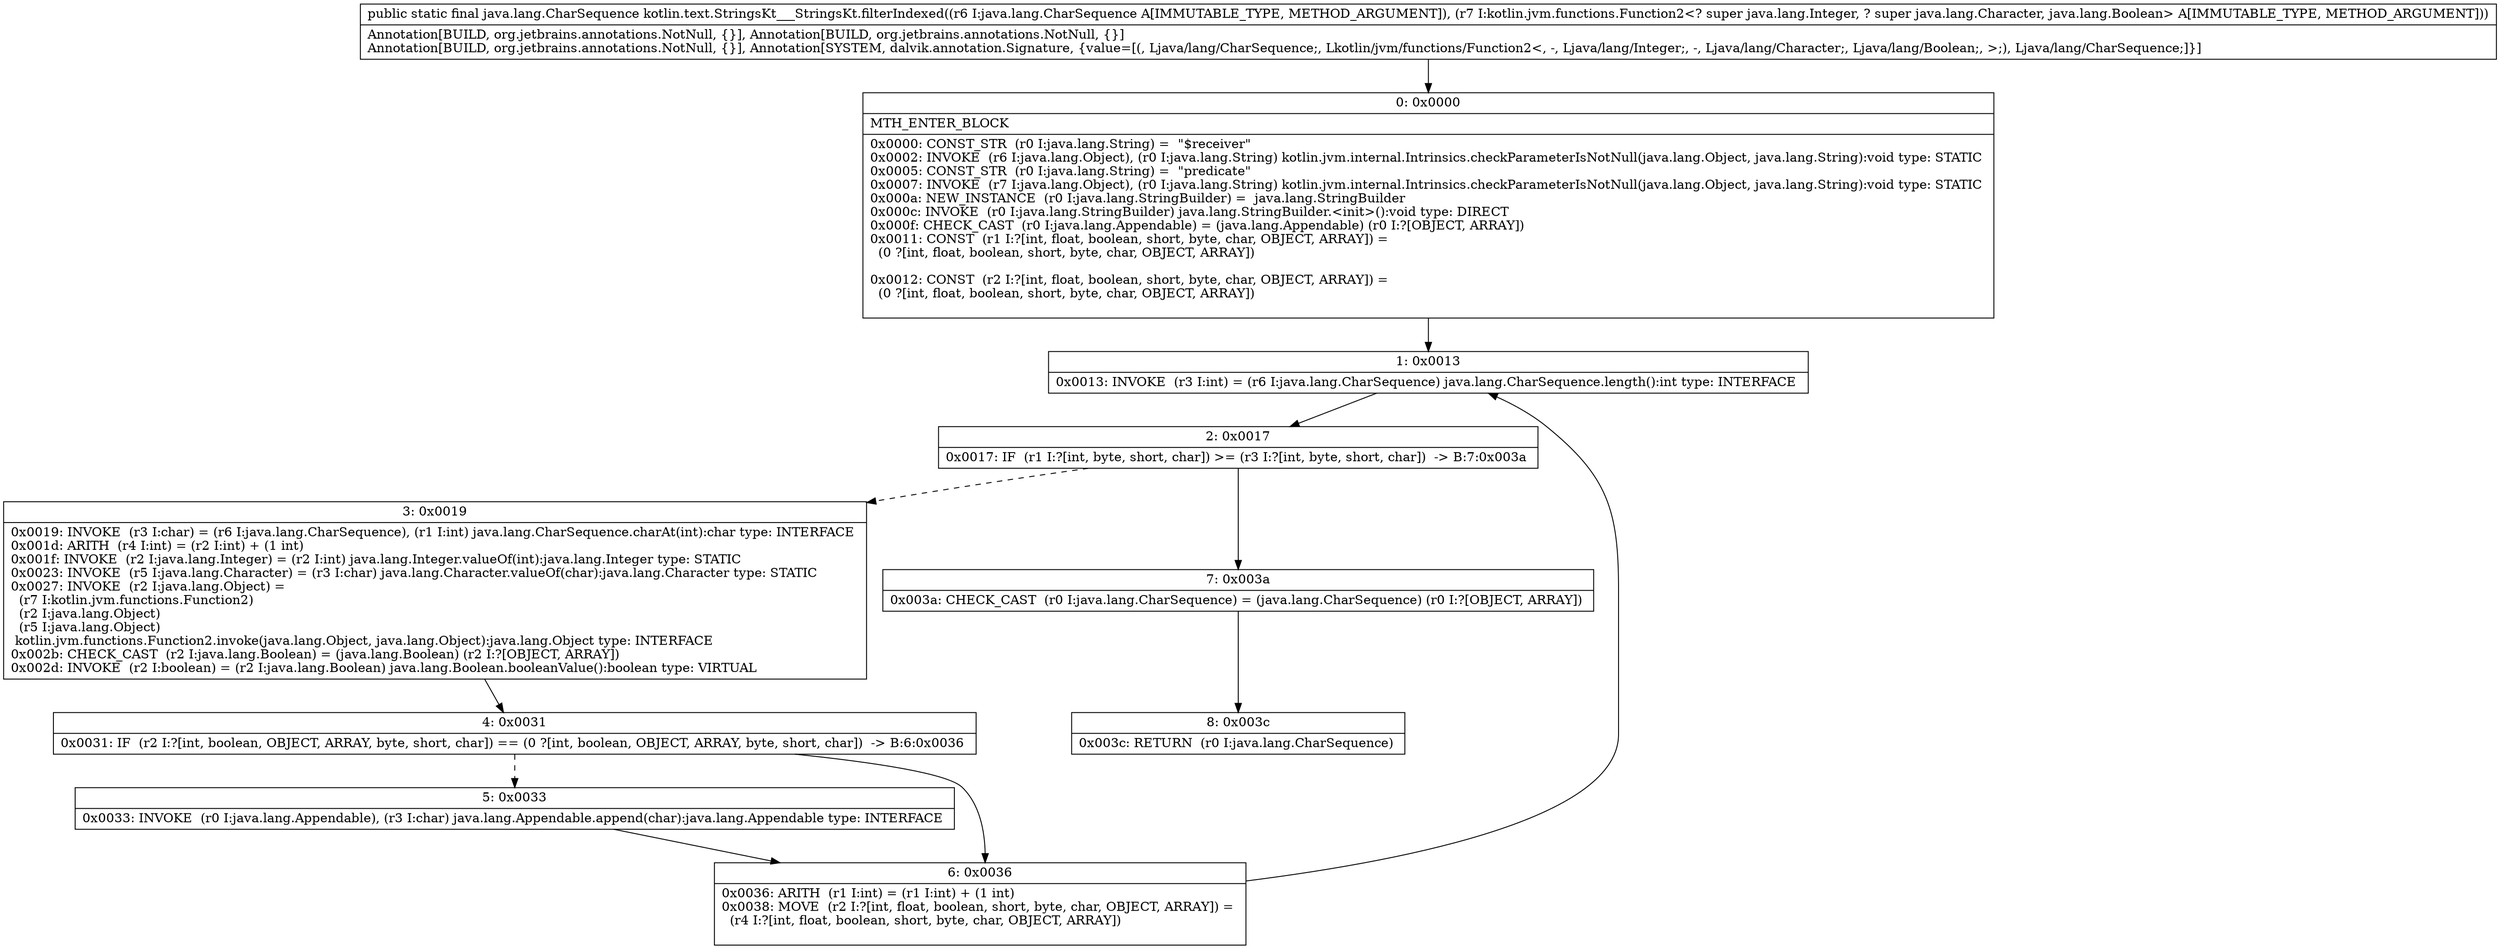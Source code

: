 digraph "CFG forkotlin.text.StringsKt___StringsKt.filterIndexed(Ljava\/lang\/CharSequence;Lkotlin\/jvm\/functions\/Function2;)Ljava\/lang\/CharSequence;" {
Node_0 [shape=record,label="{0\:\ 0x0000|MTH_ENTER_BLOCK\l|0x0000: CONST_STR  (r0 I:java.lang.String) =  \"$receiver\" \l0x0002: INVOKE  (r6 I:java.lang.Object), (r0 I:java.lang.String) kotlin.jvm.internal.Intrinsics.checkParameterIsNotNull(java.lang.Object, java.lang.String):void type: STATIC \l0x0005: CONST_STR  (r0 I:java.lang.String) =  \"predicate\" \l0x0007: INVOKE  (r7 I:java.lang.Object), (r0 I:java.lang.String) kotlin.jvm.internal.Intrinsics.checkParameterIsNotNull(java.lang.Object, java.lang.String):void type: STATIC \l0x000a: NEW_INSTANCE  (r0 I:java.lang.StringBuilder) =  java.lang.StringBuilder \l0x000c: INVOKE  (r0 I:java.lang.StringBuilder) java.lang.StringBuilder.\<init\>():void type: DIRECT \l0x000f: CHECK_CAST  (r0 I:java.lang.Appendable) = (java.lang.Appendable) (r0 I:?[OBJECT, ARRAY]) \l0x0011: CONST  (r1 I:?[int, float, boolean, short, byte, char, OBJECT, ARRAY]) = \l  (0 ?[int, float, boolean, short, byte, char, OBJECT, ARRAY])\l \l0x0012: CONST  (r2 I:?[int, float, boolean, short, byte, char, OBJECT, ARRAY]) = \l  (0 ?[int, float, boolean, short, byte, char, OBJECT, ARRAY])\l \l}"];
Node_1 [shape=record,label="{1\:\ 0x0013|0x0013: INVOKE  (r3 I:int) = (r6 I:java.lang.CharSequence) java.lang.CharSequence.length():int type: INTERFACE \l}"];
Node_2 [shape=record,label="{2\:\ 0x0017|0x0017: IF  (r1 I:?[int, byte, short, char]) \>= (r3 I:?[int, byte, short, char])  \-\> B:7:0x003a \l}"];
Node_3 [shape=record,label="{3\:\ 0x0019|0x0019: INVOKE  (r3 I:char) = (r6 I:java.lang.CharSequence), (r1 I:int) java.lang.CharSequence.charAt(int):char type: INTERFACE \l0x001d: ARITH  (r4 I:int) = (r2 I:int) + (1 int) \l0x001f: INVOKE  (r2 I:java.lang.Integer) = (r2 I:int) java.lang.Integer.valueOf(int):java.lang.Integer type: STATIC \l0x0023: INVOKE  (r5 I:java.lang.Character) = (r3 I:char) java.lang.Character.valueOf(char):java.lang.Character type: STATIC \l0x0027: INVOKE  (r2 I:java.lang.Object) = \l  (r7 I:kotlin.jvm.functions.Function2)\l  (r2 I:java.lang.Object)\l  (r5 I:java.lang.Object)\l kotlin.jvm.functions.Function2.invoke(java.lang.Object, java.lang.Object):java.lang.Object type: INTERFACE \l0x002b: CHECK_CAST  (r2 I:java.lang.Boolean) = (java.lang.Boolean) (r2 I:?[OBJECT, ARRAY]) \l0x002d: INVOKE  (r2 I:boolean) = (r2 I:java.lang.Boolean) java.lang.Boolean.booleanValue():boolean type: VIRTUAL \l}"];
Node_4 [shape=record,label="{4\:\ 0x0031|0x0031: IF  (r2 I:?[int, boolean, OBJECT, ARRAY, byte, short, char]) == (0 ?[int, boolean, OBJECT, ARRAY, byte, short, char])  \-\> B:6:0x0036 \l}"];
Node_5 [shape=record,label="{5\:\ 0x0033|0x0033: INVOKE  (r0 I:java.lang.Appendable), (r3 I:char) java.lang.Appendable.append(char):java.lang.Appendable type: INTERFACE \l}"];
Node_6 [shape=record,label="{6\:\ 0x0036|0x0036: ARITH  (r1 I:int) = (r1 I:int) + (1 int) \l0x0038: MOVE  (r2 I:?[int, float, boolean, short, byte, char, OBJECT, ARRAY]) = \l  (r4 I:?[int, float, boolean, short, byte, char, OBJECT, ARRAY])\l \l}"];
Node_7 [shape=record,label="{7\:\ 0x003a|0x003a: CHECK_CAST  (r0 I:java.lang.CharSequence) = (java.lang.CharSequence) (r0 I:?[OBJECT, ARRAY]) \l}"];
Node_8 [shape=record,label="{8\:\ 0x003c|0x003c: RETURN  (r0 I:java.lang.CharSequence) \l}"];
MethodNode[shape=record,label="{public static final java.lang.CharSequence kotlin.text.StringsKt___StringsKt.filterIndexed((r6 I:java.lang.CharSequence A[IMMUTABLE_TYPE, METHOD_ARGUMENT]), (r7 I:kotlin.jvm.functions.Function2\<? super java.lang.Integer, ? super java.lang.Character, java.lang.Boolean\> A[IMMUTABLE_TYPE, METHOD_ARGUMENT]))  | Annotation[BUILD, org.jetbrains.annotations.NotNull, \{\}], Annotation[BUILD, org.jetbrains.annotations.NotNull, \{\}]\lAnnotation[BUILD, org.jetbrains.annotations.NotNull, \{\}], Annotation[SYSTEM, dalvik.annotation.Signature, \{value=[(, Ljava\/lang\/CharSequence;, Lkotlin\/jvm\/functions\/Function2\<, \-, Ljava\/lang\/Integer;, \-, Ljava\/lang\/Character;, Ljava\/lang\/Boolean;, \>;), Ljava\/lang\/CharSequence;]\}]\l}"];
MethodNode -> Node_0;
Node_0 -> Node_1;
Node_1 -> Node_2;
Node_2 -> Node_3[style=dashed];
Node_2 -> Node_7;
Node_3 -> Node_4;
Node_4 -> Node_5[style=dashed];
Node_4 -> Node_6;
Node_5 -> Node_6;
Node_6 -> Node_1;
Node_7 -> Node_8;
}

